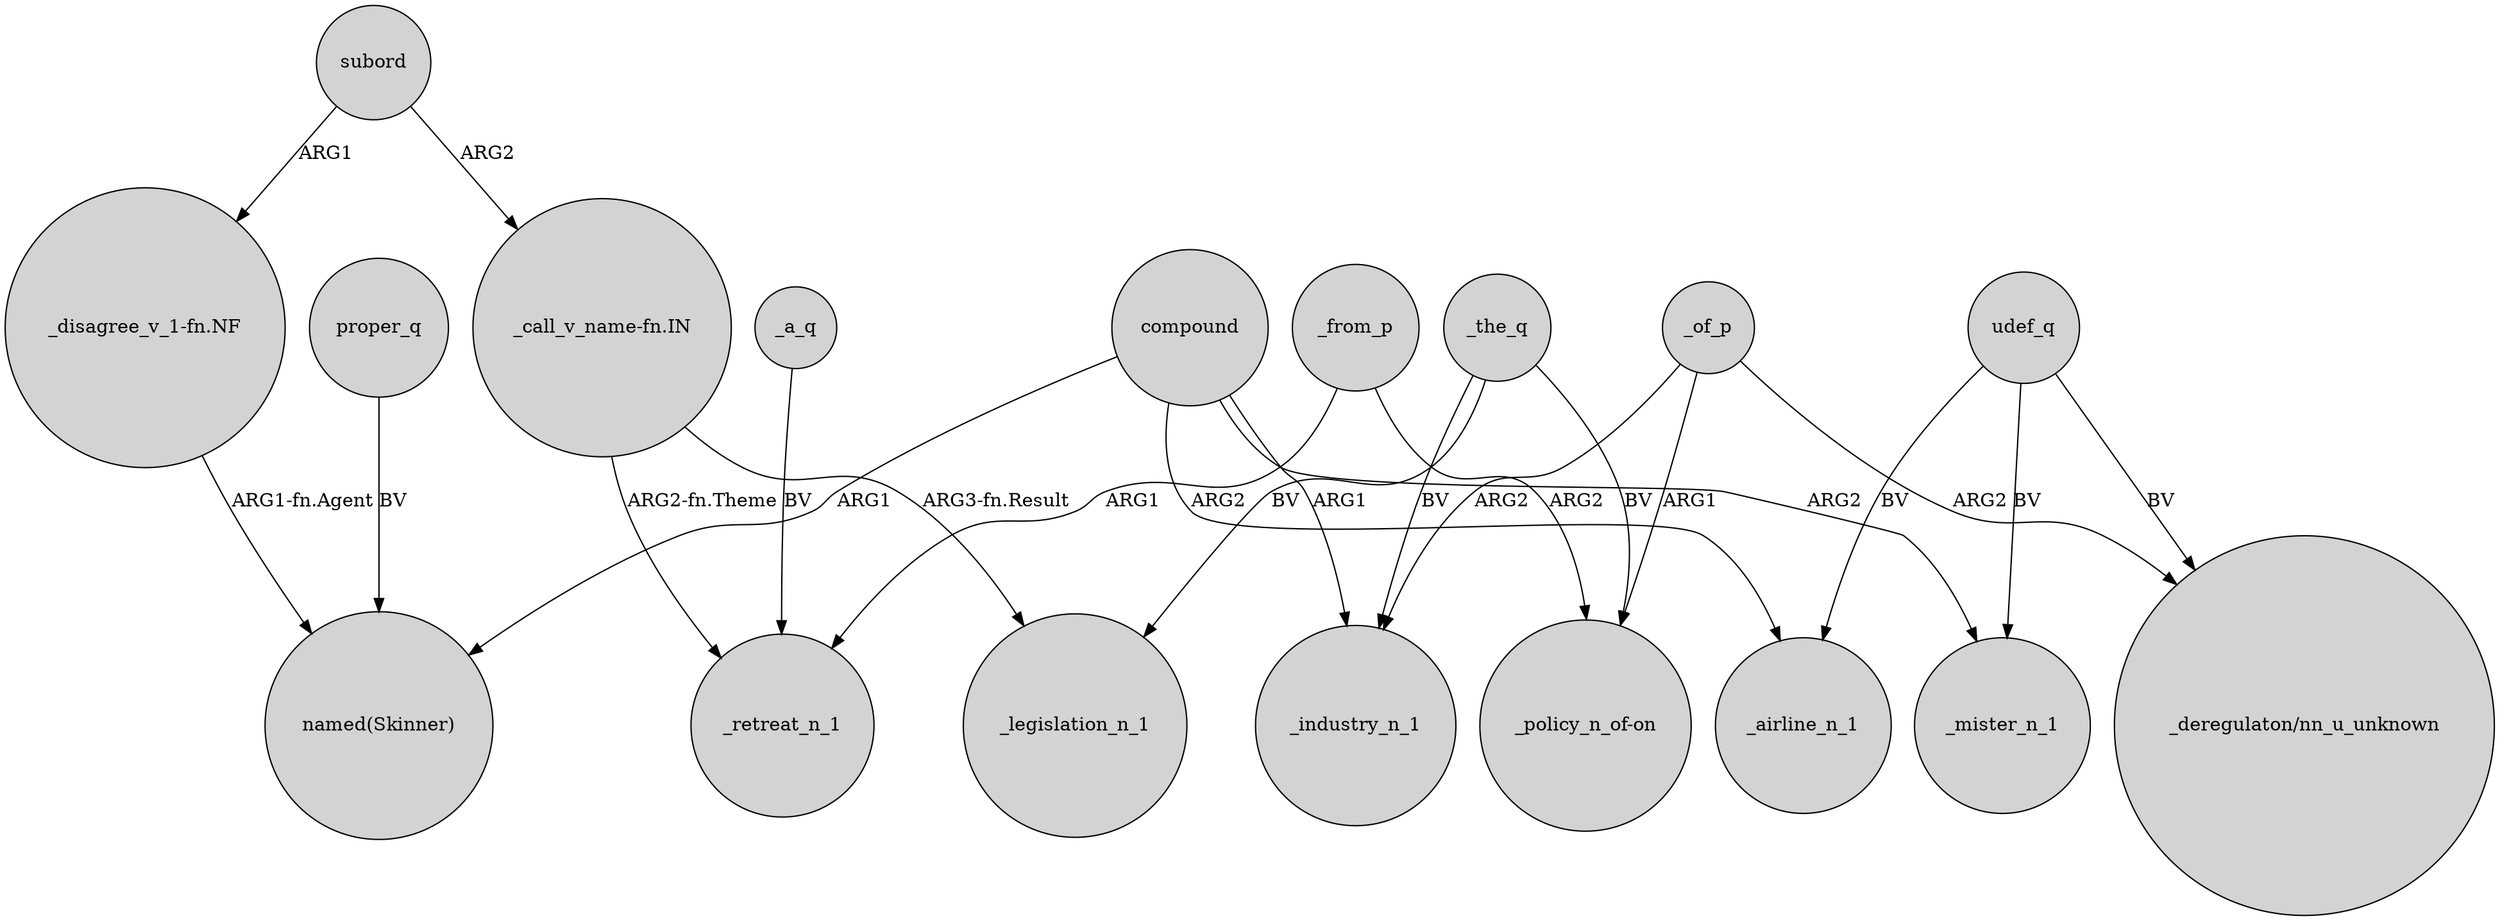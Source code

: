 digraph {
	node [shape=circle style=filled]
	compound -> "named(Skinner)" [label=ARG1]
	_the_q -> "_policy_n_of-on" [label=BV]
	subord -> "_disagree_v_1-fn.NF" [label=ARG1]
	compound -> _mister_n_1 [label=ARG2]
	_from_p -> _retreat_n_1 [label=ARG1]
	udef_q -> _mister_n_1 [label=BV]
	compound -> _industry_n_1 [label=ARG1]
	"_call_v_name-fn.IN" -> _retreat_n_1 [label="ARG2-fn.Theme"]
	proper_q -> "named(Skinner)" [label=BV]
	_the_q -> _industry_n_1 [label=BV]
	_of_p -> _industry_n_1 [label=ARG2]
	_of_p -> "_policy_n_of-on" [label=ARG1]
	_the_q -> _legislation_n_1 [label=BV]
	udef_q -> "_deregulaton/nn_u_unknown" [label=BV]
	"_disagree_v_1-fn.NF" -> "named(Skinner)" [label="ARG1-fn.Agent"]
	_from_p -> "_policy_n_of-on" [label=ARG2]
	_of_p -> "_deregulaton/nn_u_unknown" [label=ARG2]
	compound -> _airline_n_1 [label=ARG2]
	udef_q -> _airline_n_1 [label=BV]
	_a_q -> _retreat_n_1 [label=BV]
	subord -> "_call_v_name-fn.IN" [label=ARG2]
	"_call_v_name-fn.IN" -> _legislation_n_1 [label="ARG3-fn.Result"]
}
